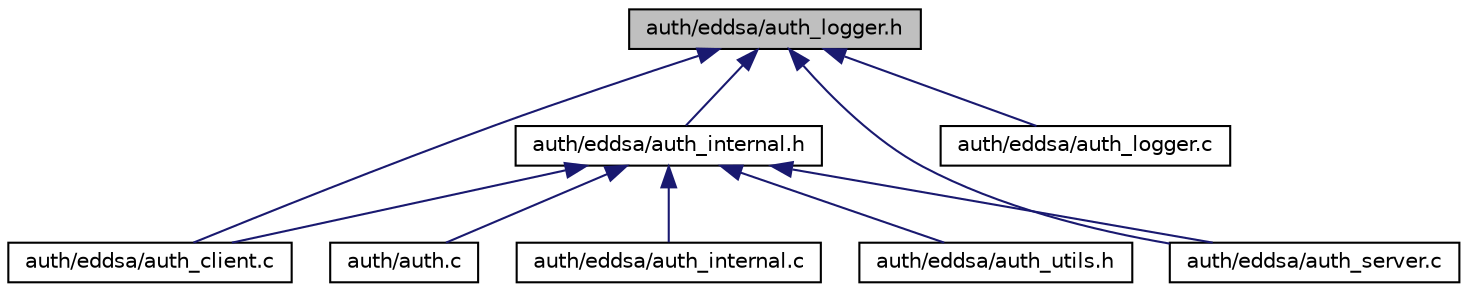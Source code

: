 digraph "auth/eddsa/auth_logger.h"
{
  edge [fontname="Helvetica",fontsize="10",labelfontname="Helvetica",labelfontsize="10"];
  node [fontname="Helvetica",fontsize="10",shape=record];
  Node2 [label="auth/eddsa/auth_logger.h",height=0.2,width=0.4,color="black", fillcolor="grey75", style="filled", fontcolor="black"];
  Node2 -> Node3 [dir="back",color="midnightblue",fontsize="10",style="solid",fontname="Helvetica"];
  Node3 [label="auth/eddsa/auth_client.c",height=0.2,width=0.4,color="black", fillcolor="white", style="filled",URL="$auth__client_8c.html"];
  Node2 -> Node4 [dir="back",color="midnightblue",fontsize="10",style="solid",fontname="Helvetica"];
  Node4 [label="auth/eddsa/auth_internal.h",height=0.2,width=0.4,color="black", fillcolor="white", style="filled",URL="$auth__internal_8h.html"];
  Node4 -> Node5 [dir="back",color="midnightblue",fontsize="10",style="solid",fontname="Helvetica"];
  Node5 [label="auth/auth.c",height=0.2,width=0.4,color="black", fillcolor="white", style="filled",URL="$auth_8c.html"];
  Node4 -> Node3 [dir="back",color="midnightblue",fontsize="10",style="solid",fontname="Helvetica"];
  Node4 -> Node6 [dir="back",color="midnightblue",fontsize="10",style="solid",fontname="Helvetica"];
  Node6 [label="auth/eddsa/auth_internal.c",height=0.2,width=0.4,color="black", fillcolor="white", style="filled",URL="$auth__internal_8c.html"];
  Node4 -> Node7 [dir="back",color="midnightblue",fontsize="10",style="solid",fontname="Helvetica"];
  Node7 [label="auth/eddsa/auth_server.c",height=0.2,width=0.4,color="black", fillcolor="white", style="filled",URL="$auth__server_8c.html"];
  Node4 -> Node8 [dir="back",color="midnightblue",fontsize="10",style="solid",fontname="Helvetica"];
  Node8 [label="auth/eddsa/auth_utils.h",height=0.2,width=0.4,color="black", fillcolor="white", style="filled",URL="$auth__utils_8h.html"];
  Node2 -> Node9 [dir="back",color="midnightblue",fontsize="10",style="solid",fontname="Helvetica"];
  Node9 [label="auth/eddsa/auth_logger.c",height=0.2,width=0.4,color="black", fillcolor="white", style="filled",URL="$eddsa_2auth__logger_8c.html"];
  Node2 -> Node7 [dir="back",color="midnightblue",fontsize="10",style="solid",fontname="Helvetica"];
}
